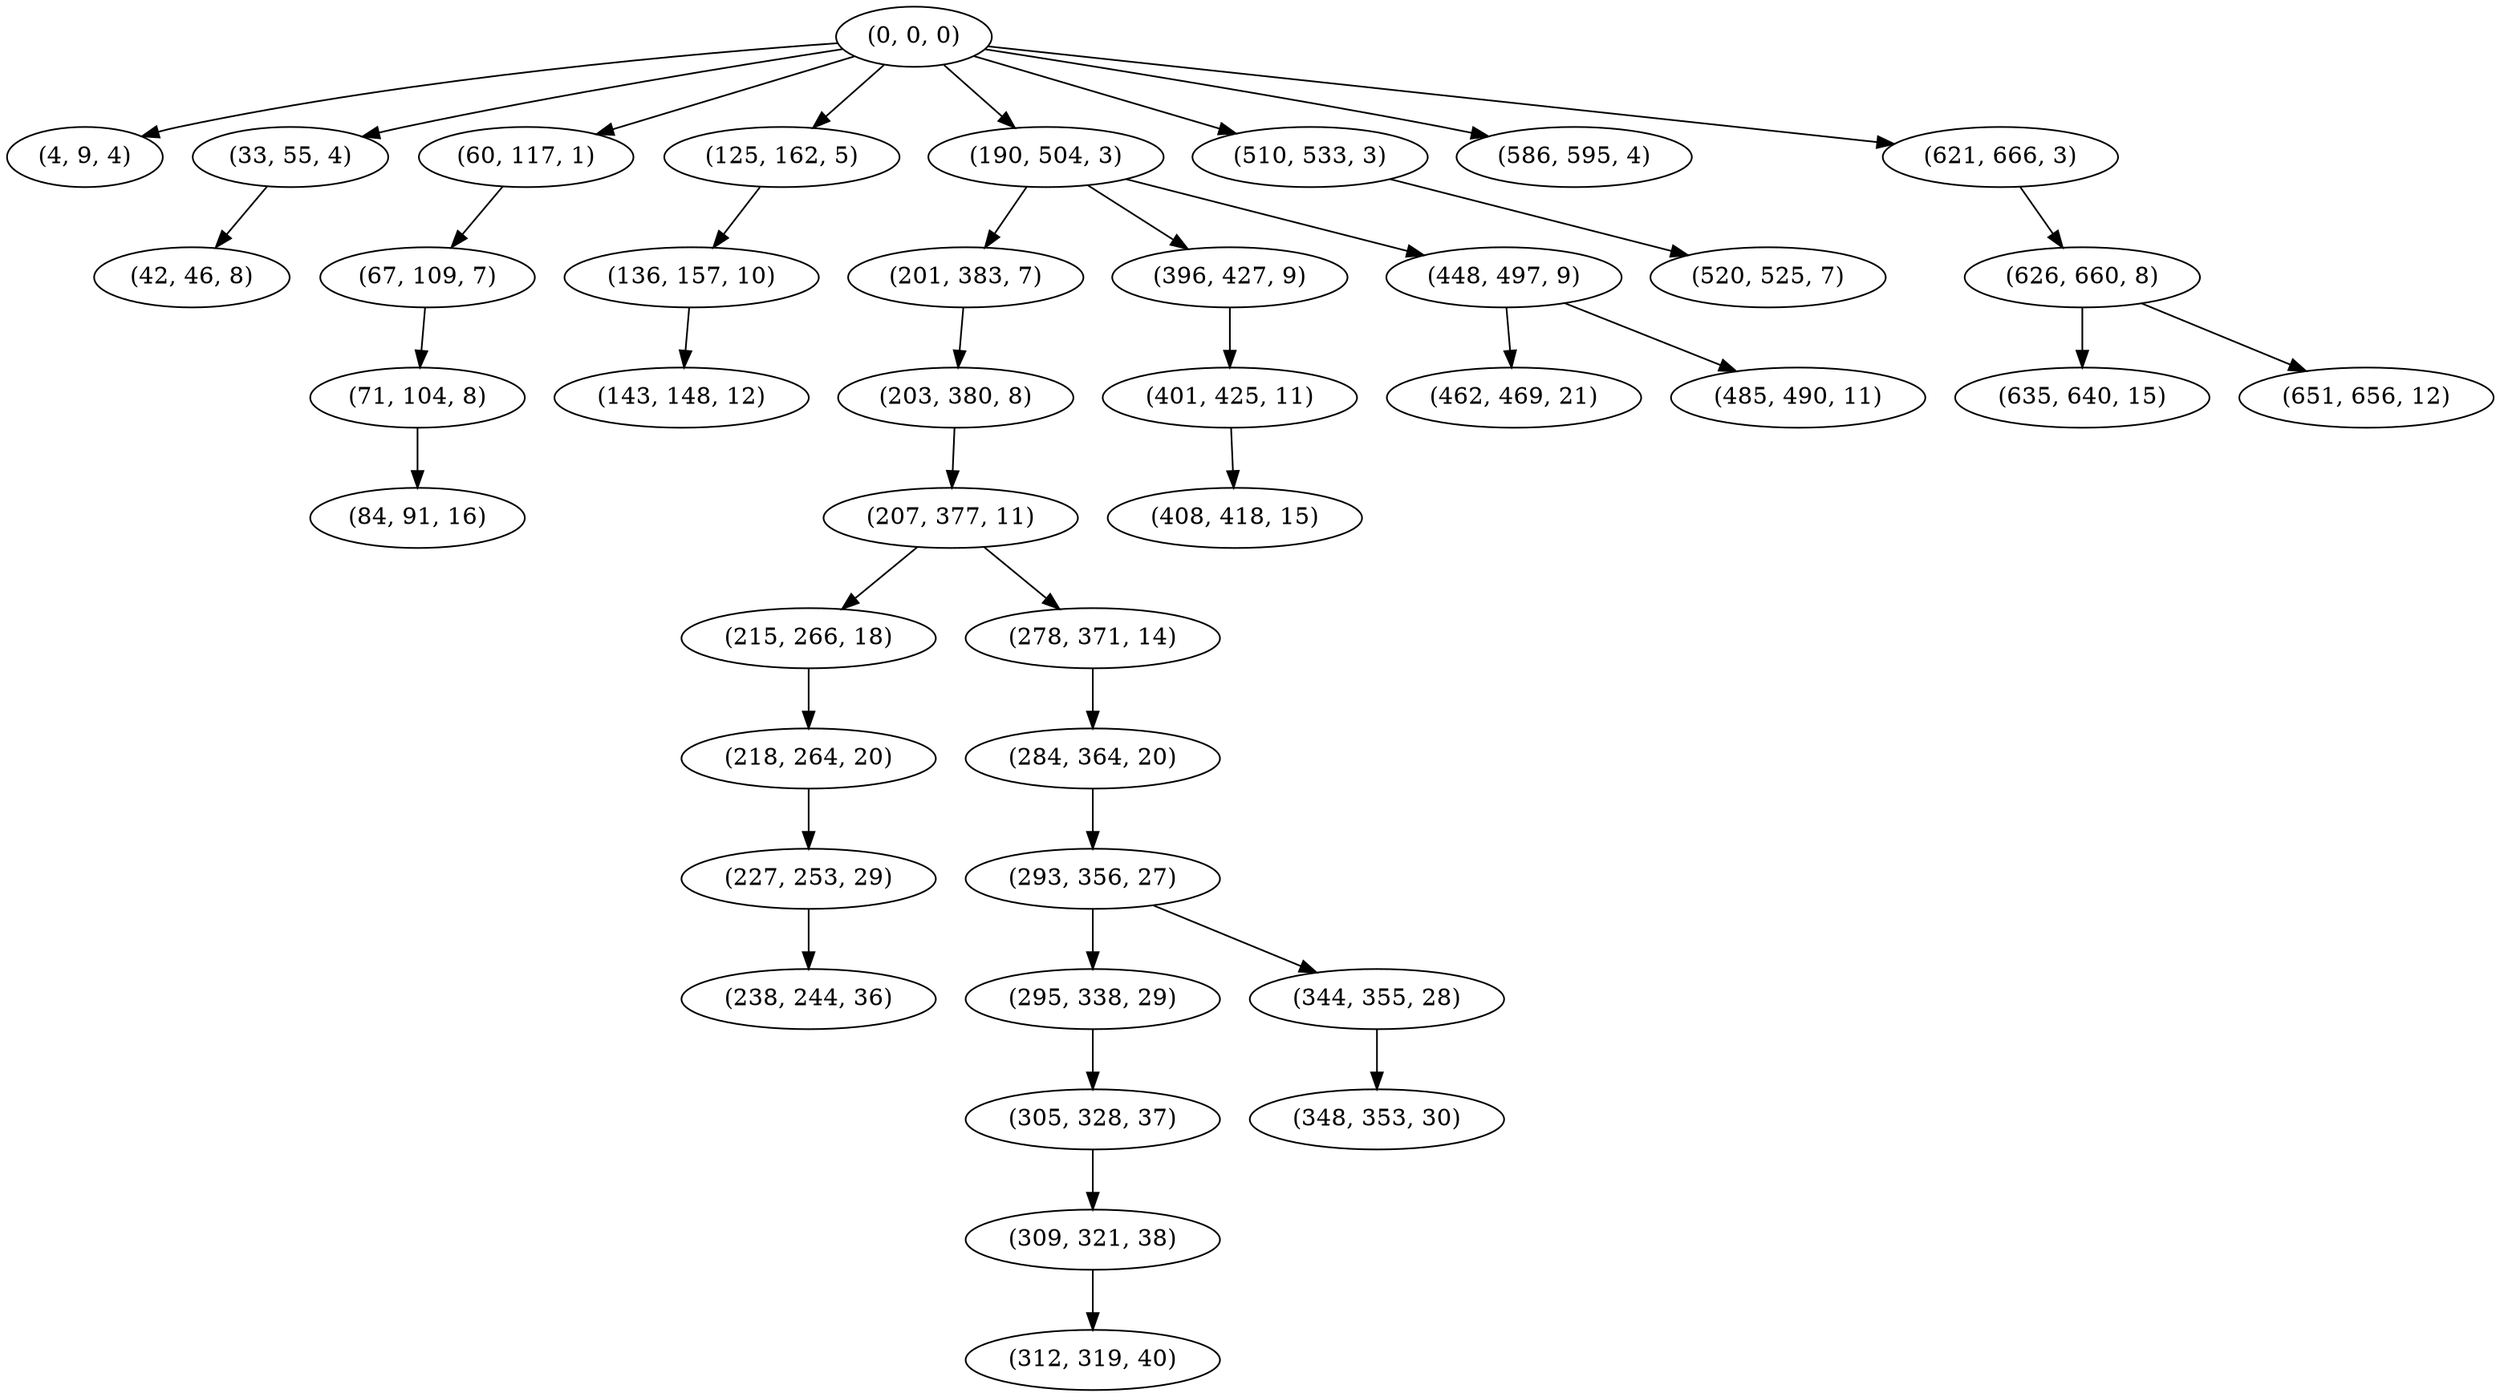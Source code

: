 digraph tree {
    "(0, 0, 0)";
    "(4, 9, 4)";
    "(33, 55, 4)";
    "(42, 46, 8)";
    "(60, 117, 1)";
    "(67, 109, 7)";
    "(71, 104, 8)";
    "(84, 91, 16)";
    "(125, 162, 5)";
    "(136, 157, 10)";
    "(143, 148, 12)";
    "(190, 504, 3)";
    "(201, 383, 7)";
    "(203, 380, 8)";
    "(207, 377, 11)";
    "(215, 266, 18)";
    "(218, 264, 20)";
    "(227, 253, 29)";
    "(238, 244, 36)";
    "(278, 371, 14)";
    "(284, 364, 20)";
    "(293, 356, 27)";
    "(295, 338, 29)";
    "(305, 328, 37)";
    "(309, 321, 38)";
    "(312, 319, 40)";
    "(344, 355, 28)";
    "(348, 353, 30)";
    "(396, 427, 9)";
    "(401, 425, 11)";
    "(408, 418, 15)";
    "(448, 497, 9)";
    "(462, 469, 21)";
    "(485, 490, 11)";
    "(510, 533, 3)";
    "(520, 525, 7)";
    "(586, 595, 4)";
    "(621, 666, 3)";
    "(626, 660, 8)";
    "(635, 640, 15)";
    "(651, 656, 12)";
    "(0, 0, 0)" -> "(4, 9, 4)";
    "(0, 0, 0)" -> "(33, 55, 4)";
    "(0, 0, 0)" -> "(60, 117, 1)";
    "(0, 0, 0)" -> "(125, 162, 5)";
    "(0, 0, 0)" -> "(190, 504, 3)";
    "(0, 0, 0)" -> "(510, 533, 3)";
    "(0, 0, 0)" -> "(586, 595, 4)";
    "(0, 0, 0)" -> "(621, 666, 3)";
    "(33, 55, 4)" -> "(42, 46, 8)";
    "(60, 117, 1)" -> "(67, 109, 7)";
    "(67, 109, 7)" -> "(71, 104, 8)";
    "(71, 104, 8)" -> "(84, 91, 16)";
    "(125, 162, 5)" -> "(136, 157, 10)";
    "(136, 157, 10)" -> "(143, 148, 12)";
    "(190, 504, 3)" -> "(201, 383, 7)";
    "(190, 504, 3)" -> "(396, 427, 9)";
    "(190, 504, 3)" -> "(448, 497, 9)";
    "(201, 383, 7)" -> "(203, 380, 8)";
    "(203, 380, 8)" -> "(207, 377, 11)";
    "(207, 377, 11)" -> "(215, 266, 18)";
    "(207, 377, 11)" -> "(278, 371, 14)";
    "(215, 266, 18)" -> "(218, 264, 20)";
    "(218, 264, 20)" -> "(227, 253, 29)";
    "(227, 253, 29)" -> "(238, 244, 36)";
    "(278, 371, 14)" -> "(284, 364, 20)";
    "(284, 364, 20)" -> "(293, 356, 27)";
    "(293, 356, 27)" -> "(295, 338, 29)";
    "(293, 356, 27)" -> "(344, 355, 28)";
    "(295, 338, 29)" -> "(305, 328, 37)";
    "(305, 328, 37)" -> "(309, 321, 38)";
    "(309, 321, 38)" -> "(312, 319, 40)";
    "(344, 355, 28)" -> "(348, 353, 30)";
    "(396, 427, 9)" -> "(401, 425, 11)";
    "(401, 425, 11)" -> "(408, 418, 15)";
    "(448, 497, 9)" -> "(462, 469, 21)";
    "(448, 497, 9)" -> "(485, 490, 11)";
    "(510, 533, 3)" -> "(520, 525, 7)";
    "(621, 666, 3)" -> "(626, 660, 8)";
    "(626, 660, 8)" -> "(635, 640, 15)";
    "(626, 660, 8)" -> "(651, 656, 12)";
}
